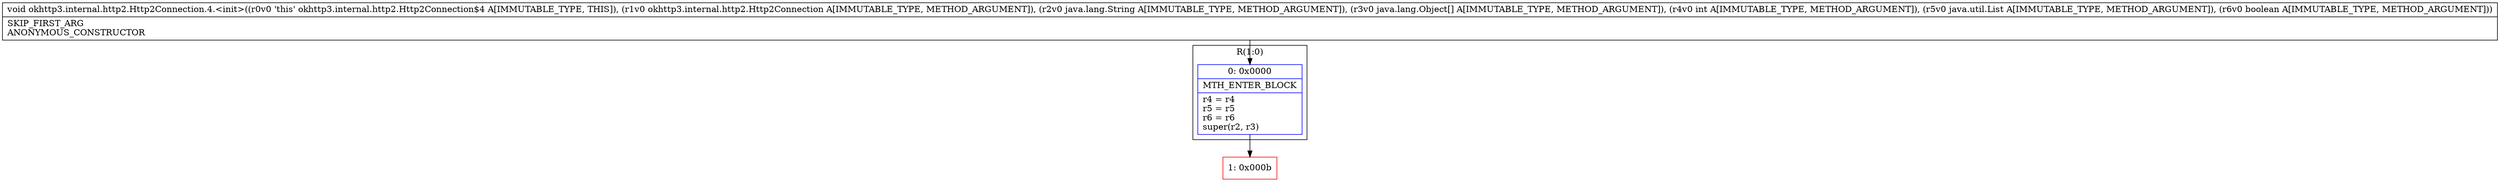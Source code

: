 digraph "CFG forokhttp3.internal.http2.Http2Connection.4.\<init\>(Lokhttp3\/internal\/http2\/Http2Connection;Ljava\/lang\/String;[Ljava\/lang\/Object;ILjava\/util\/List;Z)V" {
subgraph cluster_Region_1576438152 {
label = "R(1:0)";
node [shape=record,color=blue];
Node_0 [shape=record,label="{0\:\ 0x0000|MTH_ENTER_BLOCK\l|r4 = r4\lr5 = r5\lr6 = r6\lsuper(r2, r3)\l}"];
}
Node_1 [shape=record,color=red,label="{1\:\ 0x000b}"];
MethodNode[shape=record,label="{void okhttp3.internal.http2.Http2Connection.4.\<init\>((r0v0 'this' okhttp3.internal.http2.Http2Connection$4 A[IMMUTABLE_TYPE, THIS]), (r1v0 okhttp3.internal.http2.Http2Connection A[IMMUTABLE_TYPE, METHOD_ARGUMENT]), (r2v0 java.lang.String A[IMMUTABLE_TYPE, METHOD_ARGUMENT]), (r3v0 java.lang.Object[] A[IMMUTABLE_TYPE, METHOD_ARGUMENT]), (r4v0 int A[IMMUTABLE_TYPE, METHOD_ARGUMENT]), (r5v0 java.util.List A[IMMUTABLE_TYPE, METHOD_ARGUMENT]), (r6v0 boolean A[IMMUTABLE_TYPE, METHOD_ARGUMENT]))  | SKIP_FIRST_ARG\lANONYMOUS_CONSTRUCTOR\l}"];
MethodNode -> Node_0;
Node_0 -> Node_1;
}

